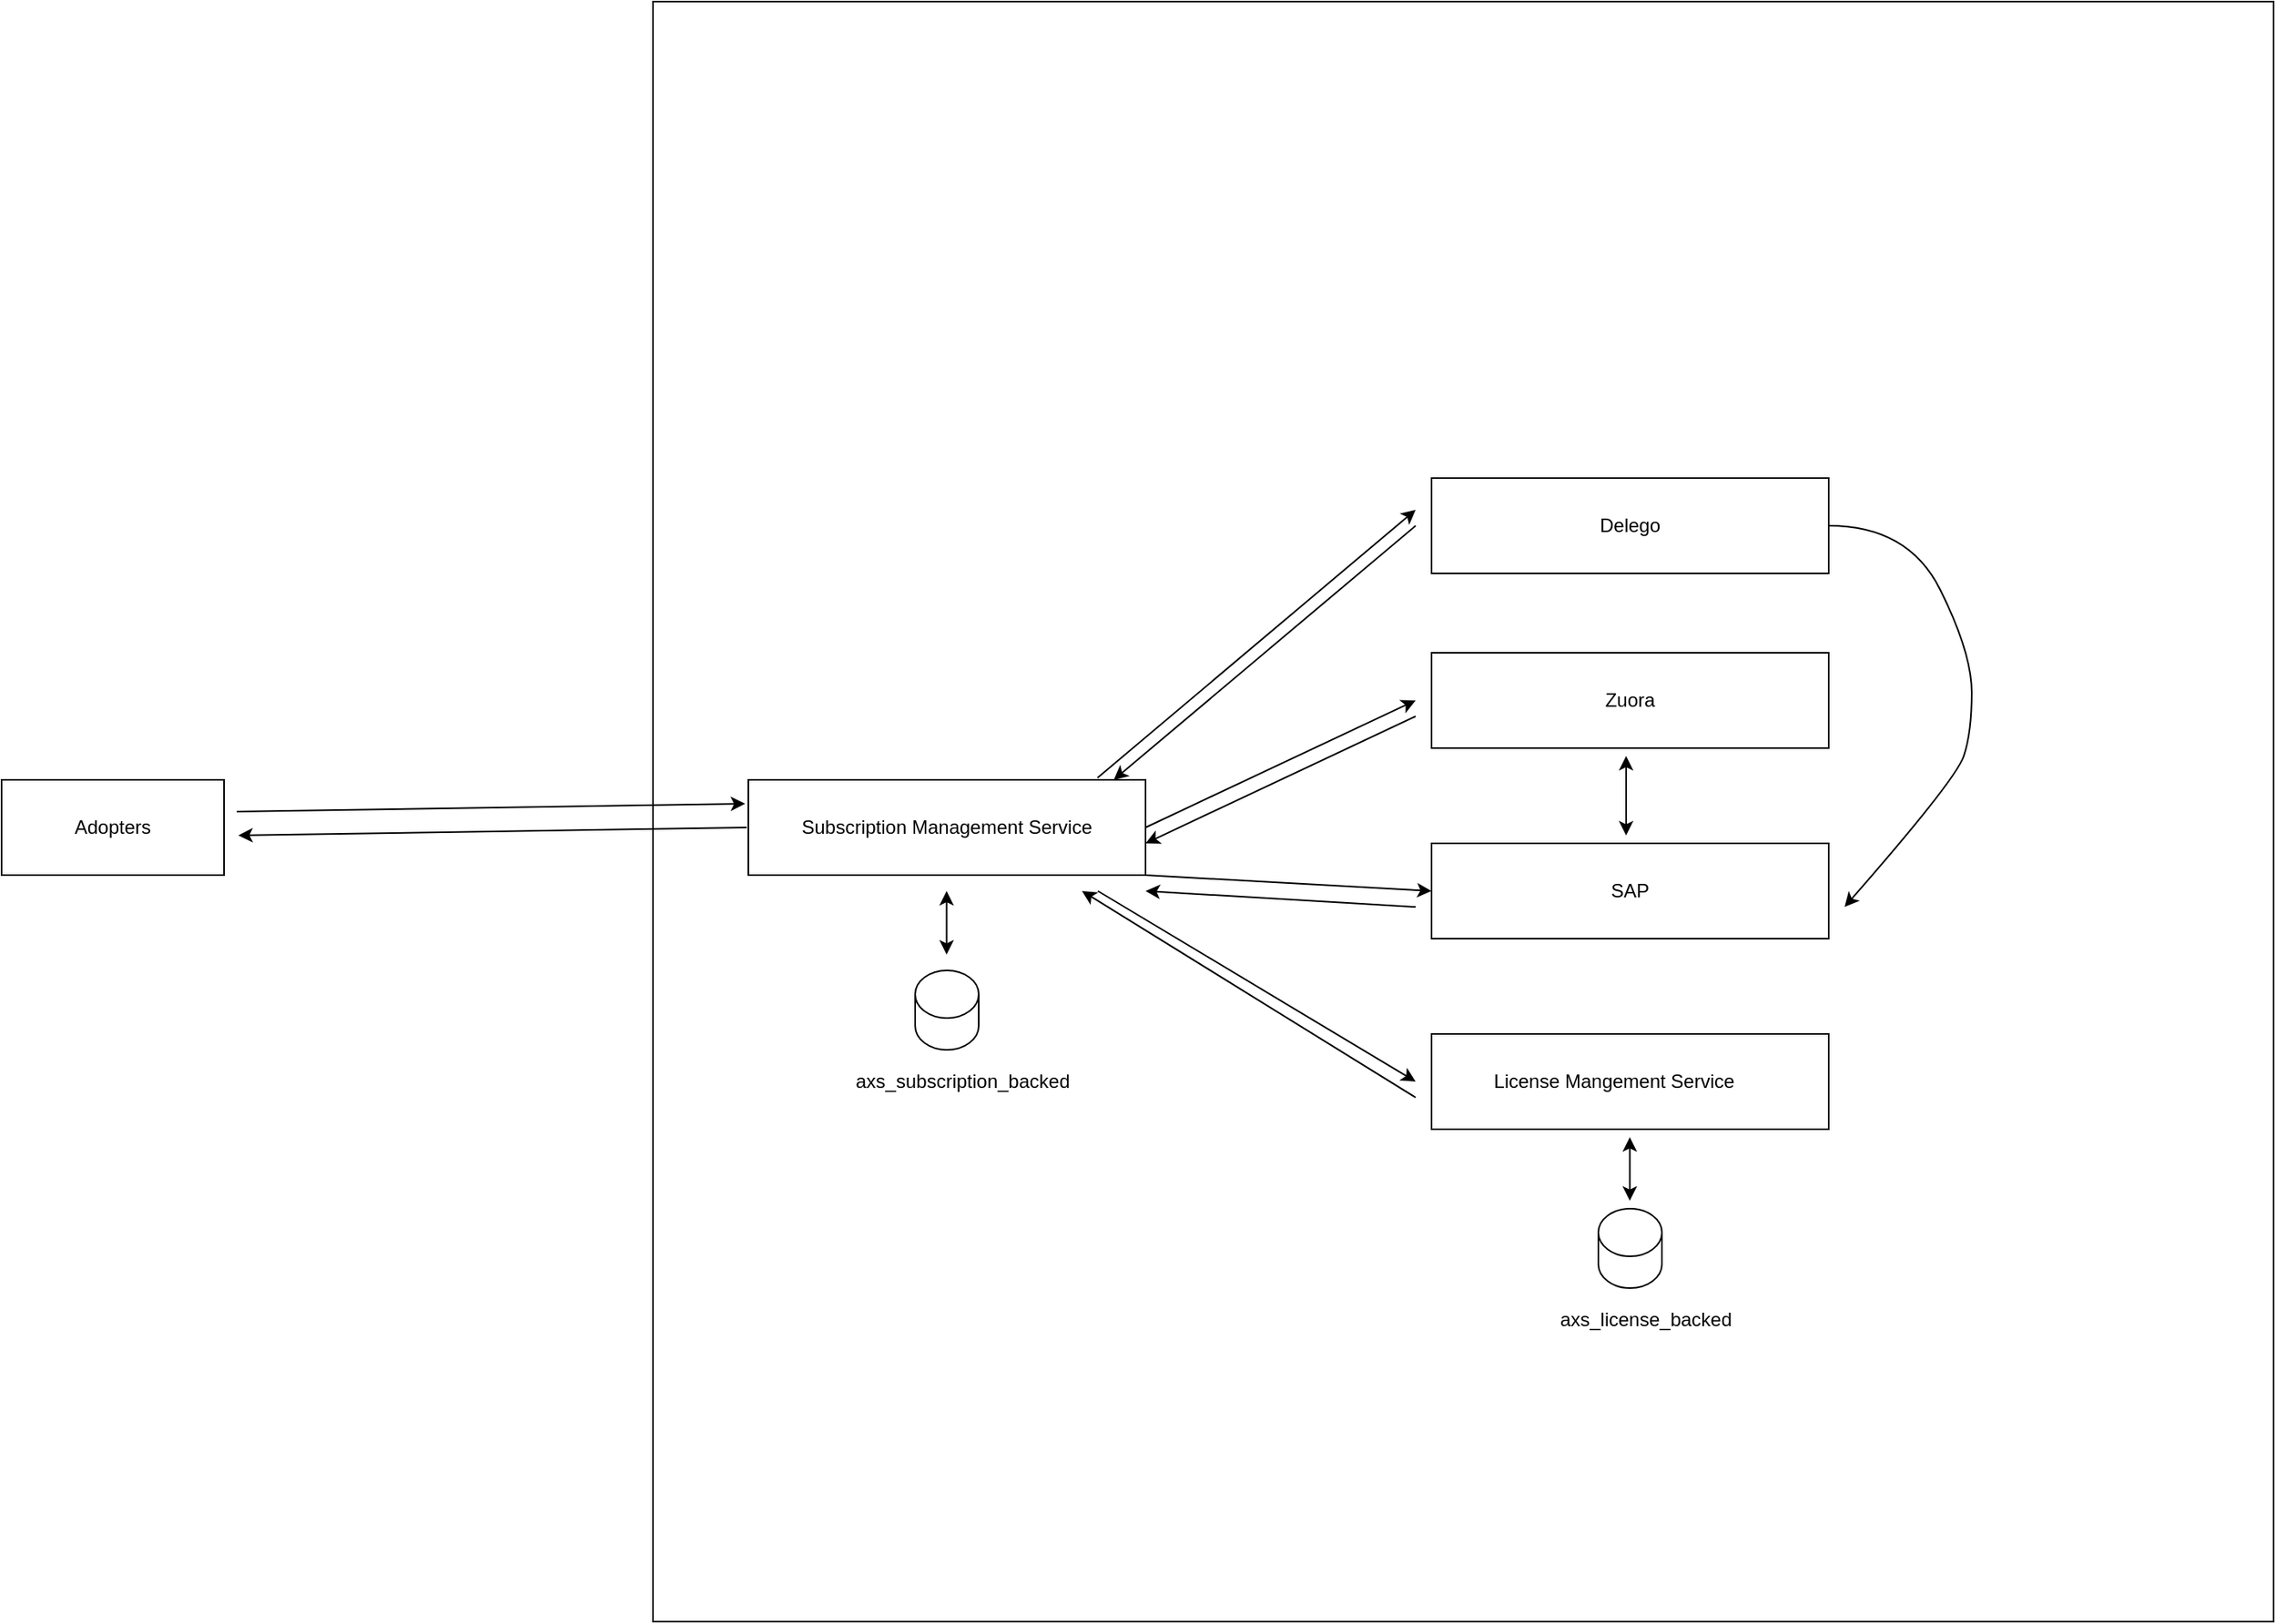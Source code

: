 <mxfile version="22.1.11" type="github">
  <diagram name="Page-1" id="POrgP2NW4xWFo8h1PFfh">
    <mxGraphModel dx="1349" dy="572" grid="1" gridSize="10" guides="1" tooltips="1" connect="1" arrows="1" fold="1" page="1" pageScale="1" pageWidth="2339" pageHeight="3300" math="0" shadow="0">
      <root>
        <mxCell id="0" />
        <mxCell id="1" parent="0" />
        <mxCell id="R2aZGD_LnDOeT2X7fkPg-32" value="" style="whiteSpace=wrap;html=1;aspect=fixed;" vertex="1" parent="1">
          <mxGeometry x="580" y="30" width="1020" height="1020" as="geometry" />
        </mxCell>
        <mxCell id="R2aZGD_LnDOeT2X7fkPg-1" value="" style="rounded=0;whiteSpace=wrap;html=1;" vertex="1" parent="1">
          <mxGeometry x="640" y="520" width="250" height="60" as="geometry" />
        </mxCell>
        <mxCell id="R2aZGD_LnDOeT2X7fkPg-2" value="Subscription Management Service" style="text;html=1;strokeColor=none;fillColor=none;align=center;verticalAlign=middle;whiteSpace=wrap;rounded=0;" vertex="1" parent="1">
          <mxGeometry x="670" y="540" width="190" height="20" as="geometry" />
        </mxCell>
        <mxCell id="R2aZGD_LnDOeT2X7fkPg-3" value="" style="rounded=0;whiteSpace=wrap;html=1;" vertex="1" parent="1">
          <mxGeometry x="1070" y="680" width="250" height="60" as="geometry" />
        </mxCell>
        <mxCell id="R2aZGD_LnDOeT2X7fkPg-4" value="License Management Service" style="text;html=1;strokeColor=none;fillColor=none;align=center;verticalAlign=middle;whiteSpace=wrap;rounded=0;" vertex="1" parent="1">
          <mxGeometry x="1080" y="440" width="190" height="20" as="geometry" />
        </mxCell>
        <mxCell id="R2aZGD_LnDOeT2X7fkPg-5" value="" style="rounded=0;whiteSpace=wrap;html=1;" vertex="1" parent="1">
          <mxGeometry x="1070" y="560" width="250" height="60" as="geometry" />
        </mxCell>
        <mxCell id="R2aZGD_LnDOeT2X7fkPg-6" value="SAP" style="text;html=1;strokeColor=none;fillColor=none;align=center;verticalAlign=middle;whiteSpace=wrap;rounded=0;" vertex="1" parent="1">
          <mxGeometry x="1100" y="580" width="190" height="20" as="geometry" />
        </mxCell>
        <mxCell id="R2aZGD_LnDOeT2X7fkPg-7" value="" style="rounded=0;whiteSpace=wrap;html=1;" vertex="1" parent="1">
          <mxGeometry x="1070" y="440" width="250" height="60" as="geometry" />
        </mxCell>
        <mxCell id="R2aZGD_LnDOeT2X7fkPg-8" value="Zuora" style="text;html=1;strokeColor=none;fillColor=none;align=center;verticalAlign=middle;whiteSpace=wrap;rounded=0;" vertex="1" parent="1">
          <mxGeometry x="1100" y="460" width="190" height="20" as="geometry" />
        </mxCell>
        <mxCell id="R2aZGD_LnDOeT2X7fkPg-9" value="" style="rounded=0;whiteSpace=wrap;html=1;fillColor=default;" vertex="1" parent="1">
          <mxGeometry x="1070" y="330" width="250" height="60" as="geometry" />
        </mxCell>
        <mxCell id="R2aZGD_LnDOeT2X7fkPg-10" value="Delego&lt;br&gt;" style="text;html=1;strokeColor=none;fillColor=none;align=center;verticalAlign=middle;whiteSpace=wrap;rounded=0;" vertex="1" parent="1">
          <mxGeometry x="1100" y="350" width="190" height="20" as="geometry" />
        </mxCell>
        <mxCell id="R2aZGD_LnDOeT2X7fkPg-11" value="License Mangement Service" style="text;html=1;strokeColor=none;fillColor=none;align=center;verticalAlign=middle;whiteSpace=wrap;rounded=0;" vertex="1" parent="1">
          <mxGeometry x="1090" y="700" width="190" height="20" as="geometry" />
        </mxCell>
        <mxCell id="R2aZGD_LnDOeT2X7fkPg-12" value="" style="shape=cylinder3;whiteSpace=wrap;html=1;boundedLbl=1;backgroundOutline=1;size=15;" vertex="1" parent="1">
          <mxGeometry x="745" y="640" width="40" height="50" as="geometry" />
        </mxCell>
        <mxCell id="R2aZGD_LnDOeT2X7fkPg-13" value="" style="shape=cylinder3;whiteSpace=wrap;html=1;boundedLbl=1;backgroundOutline=1;size=15;" vertex="1" parent="1">
          <mxGeometry x="1175" y="790" width="40" height="50" as="geometry" />
        </mxCell>
        <mxCell id="R2aZGD_LnDOeT2X7fkPg-14" value="axs_subscription_backed" style="text;html=1;strokeColor=none;fillColor=none;align=center;verticalAlign=middle;whiteSpace=wrap;rounded=0;" vertex="1" parent="1">
          <mxGeometry x="680" y="700" width="190" height="20" as="geometry" />
        </mxCell>
        <mxCell id="R2aZGD_LnDOeT2X7fkPg-15" value="axs_license_backed" style="text;html=1;strokeColor=none;fillColor=none;align=center;verticalAlign=middle;whiteSpace=wrap;rounded=0;" vertex="1" parent="1">
          <mxGeometry x="1110" y="850" width="190" height="20" as="geometry" />
        </mxCell>
        <mxCell id="R2aZGD_LnDOeT2X7fkPg-16" value="" style="endArrow=classic;startArrow=classic;html=1;rounded=0;" edge="1" parent="1">
          <mxGeometry width="50" height="50" relative="1" as="geometry">
            <mxPoint x="1192.47" y="555" as="sourcePoint" />
            <mxPoint x="1192.47" y="505" as="targetPoint" />
          </mxGeometry>
        </mxCell>
        <mxCell id="R2aZGD_LnDOeT2X7fkPg-18" value="" style="endArrow=classic;html=1;rounded=0;exitX=0.879;exitY=-0.021;exitDx=0;exitDy=0;exitPerimeter=0;" edge="1" parent="1" source="R2aZGD_LnDOeT2X7fkPg-1">
          <mxGeometry width="50" height="50" relative="1" as="geometry">
            <mxPoint x="860" y="510" as="sourcePoint" />
            <mxPoint x="1060" y="350" as="targetPoint" />
          </mxGeometry>
        </mxCell>
        <mxCell id="R2aZGD_LnDOeT2X7fkPg-19" value="" style="endArrow=classic;html=1;rounded=0;" edge="1" parent="1">
          <mxGeometry width="50" height="50" relative="1" as="geometry">
            <mxPoint x="890" y="550" as="sourcePoint" />
            <mxPoint x="1060" y="470" as="targetPoint" />
          </mxGeometry>
        </mxCell>
        <mxCell id="R2aZGD_LnDOeT2X7fkPg-20" value="" style="endArrow=classic;html=1;rounded=0;entryX=0;entryY=0.5;entryDx=0;entryDy=0;" edge="1" parent="1" target="R2aZGD_LnDOeT2X7fkPg-5">
          <mxGeometry width="50" height="50" relative="1" as="geometry">
            <mxPoint x="890" y="580" as="sourcePoint" />
            <mxPoint x="1060" y="500" as="targetPoint" />
          </mxGeometry>
        </mxCell>
        <mxCell id="R2aZGD_LnDOeT2X7fkPg-21" value="" style="endArrow=classic;html=1;rounded=0;entryX=0;entryY=0.5;entryDx=0;entryDy=0;" edge="1" parent="1">
          <mxGeometry width="50" height="50" relative="1" as="geometry">
            <mxPoint x="860" y="590" as="sourcePoint" />
            <mxPoint x="1060.0" y="710" as="targetPoint" />
          </mxGeometry>
        </mxCell>
        <mxCell id="R2aZGD_LnDOeT2X7fkPg-22" value="" style="endArrow=classic;startArrow=classic;html=1;rounded=0;" edge="1" parent="1">
          <mxGeometry width="50" height="50" relative="1" as="geometry">
            <mxPoint x="764.79" y="630" as="sourcePoint" />
            <mxPoint x="764.79" y="590" as="targetPoint" />
          </mxGeometry>
        </mxCell>
        <mxCell id="R2aZGD_LnDOeT2X7fkPg-23" value="" style="endArrow=classic;startArrow=classic;html=1;rounded=0;" edge="1" parent="1">
          <mxGeometry width="50" height="50" relative="1" as="geometry">
            <mxPoint x="1194.79" y="785" as="sourcePoint" />
            <mxPoint x="1194.79" y="745" as="targetPoint" />
          </mxGeometry>
        </mxCell>
        <mxCell id="R2aZGD_LnDOeT2X7fkPg-24" value="" style="endArrow=classic;html=1;rounded=0;" edge="1" parent="1">
          <mxGeometry width="50" height="50" relative="1" as="geometry">
            <mxPoint x="1060" y="720" as="sourcePoint" />
            <mxPoint x="850" y="590" as="targetPoint" />
          </mxGeometry>
        </mxCell>
        <mxCell id="R2aZGD_LnDOeT2X7fkPg-25" value="" style="endArrow=classic;html=1;rounded=0;" edge="1" parent="1">
          <mxGeometry width="50" height="50" relative="1" as="geometry">
            <mxPoint x="1060" y="600" as="sourcePoint" />
            <mxPoint x="890" y="590" as="targetPoint" />
          </mxGeometry>
        </mxCell>
        <mxCell id="R2aZGD_LnDOeT2X7fkPg-27" value="" style="endArrow=classic;html=1;rounded=0;" edge="1" parent="1">
          <mxGeometry width="50" height="50" relative="1" as="geometry">
            <mxPoint x="1060" y="480" as="sourcePoint" />
            <mxPoint x="890" y="560" as="targetPoint" />
          </mxGeometry>
        </mxCell>
        <mxCell id="R2aZGD_LnDOeT2X7fkPg-28" value="" style="endArrow=classic;html=1;rounded=0;" edge="1" parent="1">
          <mxGeometry width="50" height="50" relative="1" as="geometry">
            <mxPoint x="1060" y="360" as="sourcePoint" />
            <mxPoint x="870" y="520" as="targetPoint" />
          </mxGeometry>
        </mxCell>
        <mxCell id="R2aZGD_LnDOeT2X7fkPg-31" value="" style="curved=1;endArrow=classic;html=1;rounded=0;" edge="1" parent="1">
          <mxGeometry width="50" height="50" relative="1" as="geometry">
            <mxPoint x="1320" y="360" as="sourcePoint" />
            <mxPoint x="1330" y="600" as="targetPoint" />
            <Array as="points">
              <mxPoint x="1370" y="360" />
              <mxPoint x="1410" y="440" />
              <mxPoint x="1410" y="490" />
              <mxPoint x="1400" y="520" />
            </Array>
          </mxGeometry>
        </mxCell>
        <mxCell id="R2aZGD_LnDOeT2X7fkPg-33" value="" style="rounded=0;whiteSpace=wrap;html=1;" vertex="1" parent="1">
          <mxGeometry x="170" y="520" width="140" height="60" as="geometry" />
        </mxCell>
        <mxCell id="R2aZGD_LnDOeT2X7fkPg-35" value="Adopters" style="text;html=1;strokeColor=none;fillColor=none;align=center;verticalAlign=middle;whiteSpace=wrap;rounded=0;" vertex="1" parent="1">
          <mxGeometry x="210" y="535" width="60" height="30" as="geometry" />
        </mxCell>
        <mxCell id="R2aZGD_LnDOeT2X7fkPg-36" value="" style="endArrow=classic;html=1;rounded=0;entryX=0;entryY=0.25;entryDx=0;entryDy=0;" edge="1" parent="1">
          <mxGeometry width="50" height="50" relative="1" as="geometry">
            <mxPoint x="318" y="540" as="sourcePoint" />
            <mxPoint x="638" y="535" as="targetPoint" />
          </mxGeometry>
        </mxCell>
        <mxCell id="R2aZGD_LnDOeT2X7fkPg-37" value="" style="endArrow=classic;html=1;rounded=0;exitX=0;exitY=0.5;exitDx=0;exitDy=0;" edge="1" parent="1">
          <mxGeometry width="50" height="50" relative="1" as="geometry">
            <mxPoint x="639" y="550" as="sourcePoint" />
            <mxPoint x="319" y="555" as="targetPoint" />
          </mxGeometry>
        </mxCell>
      </root>
    </mxGraphModel>
  </diagram>
</mxfile>
